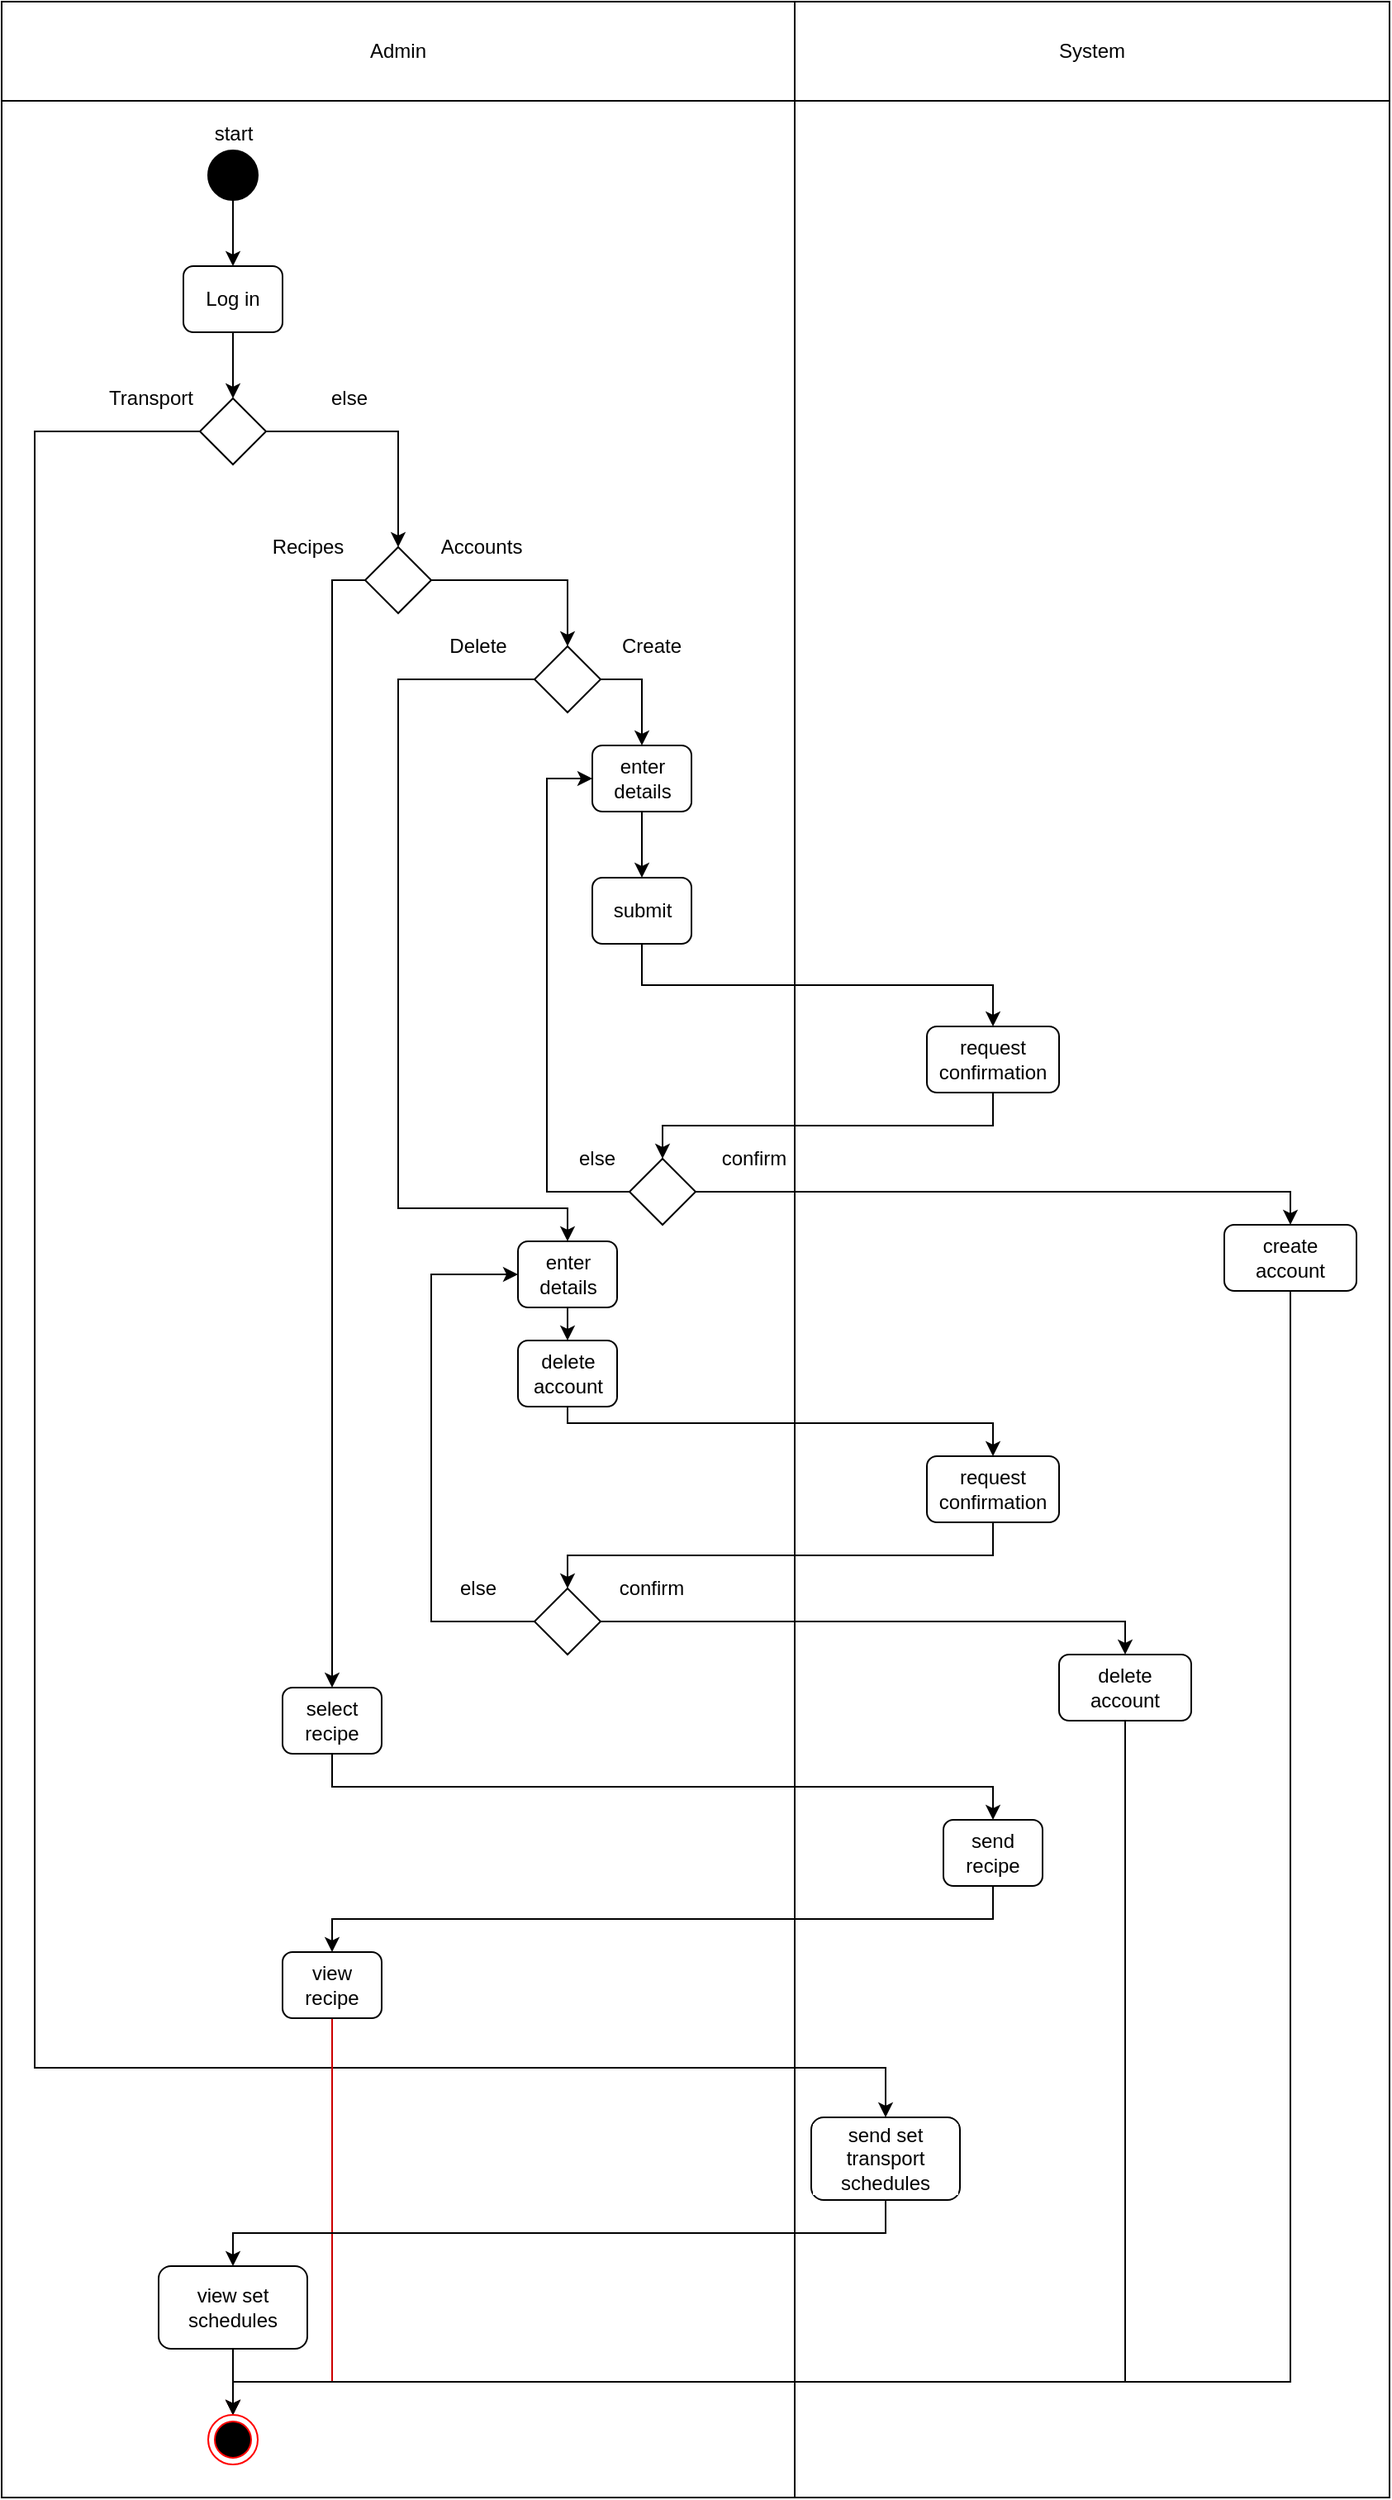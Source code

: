 <mxfile version="19.0.0" type="device"><diagram id="CbJKZVyYzBY5jkJTuR8S" name="Page-1"><mxGraphModel dx="1447" dy="803" grid="1" gridSize="10" guides="1" tooltips="1" connect="1" arrows="1" fold="1" page="1" pageScale="1" pageWidth="850" pageHeight="1100" math="0" shadow="0"><root><mxCell id="0"/><mxCell id="1" parent="0"/><mxCell id="N6SPMfoZhbLXjjel8W0L-1" value="Admin" style="rounded=0;whiteSpace=wrap;html=1;" vertex="1" parent="1"><mxGeometry x="80" y="40" width="480" height="60" as="geometry"/></mxCell><mxCell id="N6SPMfoZhbLXjjel8W0L-11" style="edgeStyle=orthogonalEdgeStyle;rounded=0;orthogonalLoop=1;jettySize=auto;html=1;exitX=0.5;exitY=1;exitDx=0;exitDy=0;entryX=0.5;entryY=0;entryDx=0;entryDy=0;" edge="1" parent="1" source="N6SPMfoZhbLXjjel8W0L-2" target="N6SPMfoZhbLXjjel8W0L-7"><mxGeometry relative="1" as="geometry"/></mxCell><mxCell id="N6SPMfoZhbLXjjel8W0L-2" value="" style="ellipse;whiteSpace=wrap;html=1;aspect=fixed;fillColor=#000000;" vertex="1" parent="1"><mxGeometry x="205" y="130" width="30" height="30" as="geometry"/></mxCell><mxCell id="N6SPMfoZhbLXjjel8W0L-3" value="start" style="text;html=1;align=center;verticalAlign=middle;resizable=0;points=[];autosize=1;strokeColor=none;fillColor=none;" vertex="1" parent="1"><mxGeometry x="200" y="110" width="40" height="20" as="geometry"/></mxCell><mxCell id="N6SPMfoZhbLXjjel8W0L-12" style="edgeStyle=orthogonalEdgeStyle;rounded=0;orthogonalLoop=1;jettySize=auto;html=1;exitX=0.5;exitY=1;exitDx=0;exitDy=0;entryX=0.5;entryY=0;entryDx=0;entryDy=0;" edge="1" parent="1" source="N6SPMfoZhbLXjjel8W0L-7" target="N6SPMfoZhbLXjjel8W0L-10"><mxGeometry relative="1" as="geometry"/></mxCell><mxCell id="N6SPMfoZhbLXjjel8W0L-7" value="Log in" style="rounded=1;whiteSpace=wrap;html=1;labelBackgroundColor=#FFFFFF;fillColor=#FFFFFF;" vertex="1" parent="1"><mxGeometry x="190" y="200" width="60" height="40" as="geometry"/></mxCell><mxCell id="N6SPMfoZhbLXjjel8W0L-20" style="edgeStyle=orthogonalEdgeStyle;rounded=0;orthogonalLoop=1;jettySize=auto;html=1;exitX=1;exitY=0.5;exitDx=0;exitDy=0;entryX=0.5;entryY=0;entryDx=0;entryDy=0;" edge="1" parent="1" source="N6SPMfoZhbLXjjel8W0L-10" target="N6SPMfoZhbLXjjel8W0L-17"><mxGeometry relative="1" as="geometry"/></mxCell><mxCell id="N6SPMfoZhbLXjjel8W0L-62" style="edgeStyle=orthogonalEdgeStyle;rounded=0;orthogonalLoop=1;jettySize=auto;html=1;exitX=0;exitY=0.5;exitDx=0;exitDy=0;entryX=0.5;entryY=0;entryDx=0;entryDy=0;" edge="1" parent="1" source="N6SPMfoZhbLXjjel8W0L-10" target="N6SPMfoZhbLXjjel8W0L-63"><mxGeometry relative="1" as="geometry"><mxPoint x="100" y="1240" as="targetPoint"/><Array as="points"><mxPoint x="100" y="300"/><mxPoint x="100" y="1290"/><mxPoint x="615" y="1290"/></Array></mxGeometry></mxCell><mxCell id="N6SPMfoZhbLXjjel8W0L-10" value="" style="rhombus;whiteSpace=wrap;html=1;labelBackgroundColor=#FFFFFF;fillColor=#FFFFFF;" vertex="1" parent="1"><mxGeometry x="200" y="280" width="40" height="40" as="geometry"/></mxCell><mxCell id="N6SPMfoZhbLXjjel8W0L-13" value="Transport" style="text;html=1;align=center;verticalAlign=middle;resizable=0;points=[];autosize=1;strokeColor=none;fillColor=none;" vertex="1" parent="1"><mxGeometry x="135" y="270" width="70" height="20" as="geometry"/></mxCell><mxCell id="N6SPMfoZhbLXjjel8W0L-14" value="else" style="text;html=1;align=center;verticalAlign=middle;resizable=0;points=[];autosize=1;strokeColor=none;fillColor=none;" vertex="1" parent="1"><mxGeometry x="270" y="270" width="40" height="20" as="geometry"/></mxCell><mxCell id="N6SPMfoZhbLXjjel8W0L-69" style="edgeStyle=orthogonalEdgeStyle;rounded=0;orthogonalLoop=1;jettySize=auto;html=1;exitX=1;exitY=0.5;exitDx=0;exitDy=0;entryX=0.5;entryY=0;entryDx=0;entryDy=0;" edge="1" parent="1" source="N6SPMfoZhbLXjjel8W0L-17" target="N6SPMfoZhbLXjjel8W0L-32"><mxGeometry relative="1" as="geometry"/></mxCell><mxCell id="N6SPMfoZhbLXjjel8W0L-73" style="edgeStyle=orthogonalEdgeStyle;rounded=0;orthogonalLoop=1;jettySize=auto;html=1;exitX=0;exitY=0.5;exitDx=0;exitDy=0;entryX=0.5;entryY=0;entryDx=0;entryDy=0;" edge="1" parent="1" source="N6SPMfoZhbLXjjel8W0L-17" target="N6SPMfoZhbLXjjel8W0L-23"><mxGeometry relative="1" as="geometry"/></mxCell><mxCell id="N6SPMfoZhbLXjjel8W0L-17" value="" style="rhombus;whiteSpace=wrap;html=1;labelBackgroundColor=#FFFFFF;fillColor=#FFFFFF;" vertex="1" parent="1"><mxGeometry x="300" y="370" width="40" height="40" as="geometry"/></mxCell><mxCell id="N6SPMfoZhbLXjjel8W0L-18" value="Recipes" style="text;html=1;align=center;verticalAlign=middle;resizable=0;points=[];autosize=1;strokeColor=none;fillColor=none;" vertex="1" parent="1"><mxGeometry x="235" y="360" width="60" height="20" as="geometry"/></mxCell><mxCell id="N6SPMfoZhbLXjjel8W0L-19" value="Accounts" style="text;html=1;align=center;verticalAlign=middle;resizable=0;points=[];autosize=1;strokeColor=none;fillColor=none;" vertex="1" parent="1"><mxGeometry x="340" y="360" width="60" height="20" as="geometry"/></mxCell><mxCell id="N6SPMfoZhbLXjjel8W0L-22" value="System" style="rounded=0;whiteSpace=wrap;html=1;" vertex="1" parent="1"><mxGeometry x="560" y="40" width="360" height="60" as="geometry"/></mxCell><mxCell id="N6SPMfoZhbLXjjel8W0L-26" style="edgeStyle=orthogonalEdgeStyle;rounded=0;orthogonalLoop=1;jettySize=auto;html=1;exitX=0.5;exitY=1;exitDx=0;exitDy=0;" edge="1" parent="1" source="N6SPMfoZhbLXjjel8W0L-23" target="N6SPMfoZhbLXjjel8W0L-25"><mxGeometry relative="1" as="geometry"/></mxCell><mxCell id="N6SPMfoZhbLXjjel8W0L-23" value="select recipe" style="rounded=1;whiteSpace=wrap;html=1;labelBackgroundColor=#FFFFFF;fillColor=#FFFFFF;" vertex="1" parent="1"><mxGeometry x="250" y="1060" width="60" height="40" as="geometry"/></mxCell><mxCell id="N6SPMfoZhbLXjjel8W0L-28" style="edgeStyle=orthogonalEdgeStyle;rounded=0;orthogonalLoop=1;jettySize=auto;html=1;exitX=0.5;exitY=1;exitDx=0;exitDy=0;entryX=0.5;entryY=0;entryDx=0;entryDy=0;" edge="1" parent="1" source="N6SPMfoZhbLXjjel8W0L-25" target="N6SPMfoZhbLXjjel8W0L-27"><mxGeometry relative="1" as="geometry"/></mxCell><mxCell id="N6SPMfoZhbLXjjel8W0L-25" value="send recipe" style="rounded=1;whiteSpace=wrap;html=1;labelBackgroundColor=#FFFFFF;fillColor=#FFFFFF;" vertex="1" parent="1"><mxGeometry x="650" y="1140" width="60" height="40" as="geometry"/></mxCell><mxCell id="N6SPMfoZhbLXjjel8W0L-77" style="edgeStyle=orthogonalEdgeStyle;rounded=0;orthogonalLoop=1;jettySize=auto;html=1;exitX=0.5;exitY=1;exitDx=0;exitDy=0;entryX=0.5;entryY=0;entryDx=0;entryDy=0;strokeColor=#CC0000;" edge="1" parent="1" source="N6SPMfoZhbLXjjel8W0L-27" target="N6SPMfoZhbLXjjel8W0L-67"><mxGeometry relative="1" as="geometry"><Array as="points"><mxPoint x="280" y="1480"/><mxPoint x="220" y="1480"/></Array></mxGeometry></mxCell><mxCell id="N6SPMfoZhbLXjjel8W0L-27" value="view recipe" style="rounded=1;whiteSpace=wrap;html=1;labelBackgroundColor=#FFFFFF;fillColor=#FFFFFF;" vertex="1" parent="1"><mxGeometry x="250" y="1220" width="60" height="40" as="geometry"/></mxCell><mxCell id="N6SPMfoZhbLXjjel8W0L-37" style="edgeStyle=orthogonalEdgeStyle;rounded=0;orthogonalLoop=1;jettySize=auto;html=1;exitX=0.5;exitY=1;exitDx=0;exitDy=0;entryX=0.5;entryY=0;entryDx=0;entryDy=0;" edge="1" parent="1" source="N6SPMfoZhbLXjjel8W0L-29" target="N6SPMfoZhbLXjjel8W0L-36"><mxGeometry relative="1" as="geometry"/></mxCell><mxCell id="N6SPMfoZhbLXjjel8W0L-29" value="enter details" style="rounded=1;whiteSpace=wrap;html=1;labelBackgroundColor=#FFFFFF;fillColor=#FFFFFF;" vertex="1" parent="1"><mxGeometry x="437.5" y="490" width="60" height="40" as="geometry"/></mxCell><mxCell id="N6SPMfoZhbLXjjel8W0L-35" style="edgeStyle=orthogonalEdgeStyle;rounded=0;orthogonalLoop=1;jettySize=auto;html=1;exitX=1;exitY=0.5;exitDx=0;exitDy=0;" edge="1" parent="1" source="N6SPMfoZhbLXjjel8W0L-32" target="N6SPMfoZhbLXjjel8W0L-29"><mxGeometry relative="1" as="geometry"/></mxCell><mxCell id="N6SPMfoZhbLXjjel8W0L-49" style="edgeStyle=orthogonalEdgeStyle;rounded=0;orthogonalLoop=1;jettySize=auto;html=1;exitX=0;exitY=0.5;exitDx=0;exitDy=0;entryX=0.5;entryY=0;entryDx=0;entryDy=0;" edge="1" parent="1" source="N6SPMfoZhbLXjjel8W0L-32" target="N6SPMfoZhbLXjjel8W0L-50"><mxGeometry relative="1" as="geometry"><mxPoint x="330" y="930" as="targetPoint"/><Array as="points"><mxPoint x="320" y="450"/><mxPoint x="320" y="770"/><mxPoint x="423" y="770"/></Array></mxGeometry></mxCell><mxCell id="N6SPMfoZhbLXjjel8W0L-32" value="" style="rhombus;whiteSpace=wrap;html=1;labelBackgroundColor=#FFFFFF;fillColor=#FFFFFF;" vertex="1" parent="1"><mxGeometry x="402.5" y="430" width="40" height="40" as="geometry"/></mxCell><mxCell id="N6SPMfoZhbLXjjel8W0L-33" value="Delete" style="text;html=1;align=center;verticalAlign=middle;resizable=0;points=[];autosize=1;strokeColor=none;fillColor=none;" vertex="1" parent="1"><mxGeometry x="342.5" y="420" width="50" height="20" as="geometry"/></mxCell><mxCell id="N6SPMfoZhbLXjjel8W0L-34" value="Create" style="text;html=1;align=center;verticalAlign=middle;resizable=0;points=[];autosize=1;strokeColor=none;fillColor=none;" vertex="1" parent="1"><mxGeometry x="447.5" y="420" width="50" height="20" as="geometry"/></mxCell><mxCell id="N6SPMfoZhbLXjjel8W0L-40" style="edgeStyle=orthogonalEdgeStyle;rounded=0;orthogonalLoop=1;jettySize=auto;html=1;exitX=0.5;exitY=1;exitDx=0;exitDy=0;entryX=0.5;entryY=0;entryDx=0;entryDy=0;" edge="1" parent="1" source="N6SPMfoZhbLXjjel8W0L-36" target="N6SPMfoZhbLXjjel8W0L-39"><mxGeometry relative="1" as="geometry"/></mxCell><mxCell id="N6SPMfoZhbLXjjel8W0L-36" value="submit" style="rounded=1;whiteSpace=wrap;html=1;labelBackgroundColor=#FFFFFF;fillColor=#FFFFFF;" vertex="1" parent="1"><mxGeometry x="437.5" y="570" width="60" height="40" as="geometry"/></mxCell><mxCell id="N6SPMfoZhbLXjjel8W0L-46" style="edgeStyle=orthogonalEdgeStyle;rounded=0;orthogonalLoop=1;jettySize=auto;html=1;exitX=0.5;exitY=1;exitDx=0;exitDy=0;entryX=0.5;entryY=0;entryDx=0;entryDy=0;" edge="1" parent="1" source="N6SPMfoZhbLXjjel8W0L-39" target="N6SPMfoZhbLXjjel8W0L-42"><mxGeometry relative="1" as="geometry"/></mxCell><mxCell id="N6SPMfoZhbLXjjel8W0L-39" value="request confirmation" style="rounded=1;whiteSpace=wrap;html=1;labelBackgroundColor=#FFFFFF;fillColor=#FFFFFF;" vertex="1" parent="1"><mxGeometry x="640" y="660" width="80" height="40" as="geometry"/></mxCell><mxCell id="N6SPMfoZhbLXjjel8W0L-45" style="edgeStyle=orthogonalEdgeStyle;rounded=0;orthogonalLoop=1;jettySize=auto;html=1;exitX=0;exitY=0.5;exitDx=0;exitDy=0;entryX=0;entryY=0.5;entryDx=0;entryDy=0;" edge="1" parent="1" source="N6SPMfoZhbLXjjel8W0L-42" target="N6SPMfoZhbLXjjel8W0L-29"><mxGeometry relative="1" as="geometry"><Array as="points"><mxPoint x="410" y="760"/><mxPoint x="410" y="510"/></Array></mxGeometry></mxCell><mxCell id="N6SPMfoZhbLXjjel8W0L-48" style="edgeStyle=orthogonalEdgeStyle;rounded=0;orthogonalLoop=1;jettySize=auto;html=1;exitX=1;exitY=0.5;exitDx=0;exitDy=0;entryX=0.5;entryY=0;entryDx=0;entryDy=0;" edge="1" parent="1" source="N6SPMfoZhbLXjjel8W0L-42" target="N6SPMfoZhbLXjjel8W0L-47"><mxGeometry relative="1" as="geometry"/></mxCell><mxCell id="N6SPMfoZhbLXjjel8W0L-42" value="" style="rhombus;whiteSpace=wrap;html=1;labelBackgroundColor=#FFFFFF;fillColor=#FFFFFF;" vertex="1" parent="1"><mxGeometry x="460" y="740" width="40" height="40" as="geometry"/></mxCell><mxCell id="N6SPMfoZhbLXjjel8W0L-43" value="else" style="text;html=1;align=center;verticalAlign=middle;resizable=0;points=[];autosize=1;strokeColor=none;fillColor=none;" vertex="1" parent="1"><mxGeometry x="420" y="730" width="40" height="20" as="geometry"/></mxCell><mxCell id="N6SPMfoZhbLXjjel8W0L-44" value="confirm" style="text;html=1;align=center;verticalAlign=middle;resizable=0;points=[];autosize=1;strokeColor=none;fillColor=none;" vertex="1" parent="1"><mxGeometry x="510" y="730" width="50" height="20" as="geometry"/></mxCell><mxCell id="N6SPMfoZhbLXjjel8W0L-81" style="edgeStyle=orthogonalEdgeStyle;rounded=0;orthogonalLoop=1;jettySize=auto;html=1;exitX=0.5;exitY=1;exitDx=0;exitDy=0;entryX=0.5;entryY=0;entryDx=0;entryDy=0;strokeColor=#000000;" edge="1" parent="1" source="N6SPMfoZhbLXjjel8W0L-47" target="N6SPMfoZhbLXjjel8W0L-67"><mxGeometry relative="1" as="geometry"><Array as="points"><mxPoint x="860" y="1480"/><mxPoint x="220" y="1480"/></Array></mxGeometry></mxCell><mxCell id="N6SPMfoZhbLXjjel8W0L-47" value="create account" style="rounded=1;whiteSpace=wrap;html=1;labelBackgroundColor=#FFFFFF;fillColor=#FFFFFF;" vertex="1" parent="1"><mxGeometry x="820" y="780" width="80" height="40" as="geometry"/></mxCell><mxCell id="N6SPMfoZhbLXjjel8W0L-52" style="edgeStyle=orthogonalEdgeStyle;rounded=0;orthogonalLoop=1;jettySize=auto;html=1;exitX=0.5;exitY=1;exitDx=0;exitDy=0;entryX=0.5;entryY=0;entryDx=0;entryDy=0;" edge="1" parent="1" source="N6SPMfoZhbLXjjel8W0L-50" target="N6SPMfoZhbLXjjel8W0L-51"><mxGeometry relative="1" as="geometry"/></mxCell><mxCell id="N6SPMfoZhbLXjjel8W0L-50" value="enter details" style="rounded=1;whiteSpace=wrap;html=1;labelBackgroundColor=#FFFFFF;fillColor=#FFFFFF;" vertex="1" parent="1"><mxGeometry x="392.5" y="790" width="60" height="40" as="geometry"/></mxCell><mxCell id="N6SPMfoZhbLXjjel8W0L-54" style="edgeStyle=orthogonalEdgeStyle;rounded=0;orthogonalLoop=1;jettySize=auto;html=1;exitX=0.5;exitY=1;exitDx=0;exitDy=0;entryX=0.5;entryY=0;entryDx=0;entryDy=0;" edge="1" parent="1" source="N6SPMfoZhbLXjjel8W0L-51" target="N6SPMfoZhbLXjjel8W0L-53"><mxGeometry relative="1" as="geometry"><Array as="points"><mxPoint x="423" y="900"/><mxPoint x="680" y="900"/></Array></mxGeometry></mxCell><mxCell id="N6SPMfoZhbLXjjel8W0L-51" value="delete account" style="rounded=1;whiteSpace=wrap;html=1;labelBackgroundColor=#FFFFFF;fillColor=#FFFFFF;" vertex="1" parent="1"><mxGeometry x="392.5" y="850" width="60" height="40" as="geometry"/></mxCell><mxCell id="N6SPMfoZhbLXjjel8W0L-58" style="edgeStyle=orthogonalEdgeStyle;rounded=0;orthogonalLoop=1;jettySize=auto;html=1;exitX=0.5;exitY=1;exitDx=0;exitDy=0;entryX=0.5;entryY=0;entryDx=0;entryDy=0;" edge="1" parent="1" source="N6SPMfoZhbLXjjel8W0L-53" target="N6SPMfoZhbLXjjel8W0L-55"><mxGeometry relative="1" as="geometry"/></mxCell><mxCell id="N6SPMfoZhbLXjjel8W0L-53" value="request confirmation" style="rounded=1;whiteSpace=wrap;html=1;labelBackgroundColor=#FFFFFF;fillColor=#FFFFFF;" vertex="1" parent="1"><mxGeometry x="640" y="920" width="80" height="40" as="geometry"/></mxCell><mxCell id="N6SPMfoZhbLXjjel8W0L-59" style="edgeStyle=orthogonalEdgeStyle;rounded=0;orthogonalLoop=1;jettySize=auto;html=1;exitX=0;exitY=0.5;exitDx=0;exitDy=0;entryX=0;entryY=0.5;entryDx=0;entryDy=0;" edge="1" parent="1" source="N6SPMfoZhbLXjjel8W0L-55" target="N6SPMfoZhbLXjjel8W0L-50"><mxGeometry relative="1" as="geometry"><Array as="points"><mxPoint x="340" y="1020"/><mxPoint x="340" y="810"/></Array></mxGeometry></mxCell><mxCell id="N6SPMfoZhbLXjjel8W0L-61" style="edgeStyle=orthogonalEdgeStyle;rounded=0;orthogonalLoop=1;jettySize=auto;html=1;exitX=1;exitY=0.5;exitDx=0;exitDy=0;entryX=0.5;entryY=0;entryDx=0;entryDy=0;" edge="1" parent="1" source="N6SPMfoZhbLXjjel8W0L-55" target="N6SPMfoZhbLXjjel8W0L-60"><mxGeometry relative="1" as="geometry"/></mxCell><mxCell id="N6SPMfoZhbLXjjel8W0L-55" value="" style="rhombus;whiteSpace=wrap;html=1;labelBackgroundColor=#FFFFFF;fillColor=#FFFFFF;" vertex="1" parent="1"><mxGeometry x="402.5" y="1000" width="40" height="40" as="geometry"/></mxCell><mxCell id="N6SPMfoZhbLXjjel8W0L-56" value="else" style="text;html=1;align=center;verticalAlign=middle;resizable=0;points=[];autosize=1;strokeColor=none;fillColor=none;" vertex="1" parent="1"><mxGeometry x="347.5" y="990" width="40" height="20" as="geometry"/></mxCell><mxCell id="N6SPMfoZhbLXjjel8W0L-57" value="confirm" style="text;html=1;align=center;verticalAlign=middle;resizable=0;points=[];autosize=1;strokeColor=none;fillColor=none;" vertex="1" parent="1"><mxGeometry x="447.5" y="990" width="50" height="20" as="geometry"/></mxCell><mxCell id="N6SPMfoZhbLXjjel8W0L-80" style="edgeStyle=orthogonalEdgeStyle;rounded=0;orthogonalLoop=1;jettySize=auto;html=1;exitX=0.5;exitY=1;exitDx=0;exitDy=0;entryX=0.5;entryY=0;entryDx=0;entryDy=0;strokeColor=#000000;" edge="1" parent="1" source="N6SPMfoZhbLXjjel8W0L-60" target="N6SPMfoZhbLXjjel8W0L-67"><mxGeometry relative="1" as="geometry"><Array as="points"><mxPoint x="760" y="1480"/><mxPoint x="220" y="1480"/></Array></mxGeometry></mxCell><mxCell id="N6SPMfoZhbLXjjel8W0L-60" value="delete account" style="rounded=1;whiteSpace=wrap;html=1;labelBackgroundColor=#FFFFFF;fillColor=#FFFFFF;" vertex="1" parent="1"><mxGeometry x="720" y="1040" width="80" height="40" as="geometry"/></mxCell><mxCell id="N6SPMfoZhbLXjjel8W0L-65" style="edgeStyle=orthogonalEdgeStyle;rounded=0;orthogonalLoop=1;jettySize=auto;html=1;exitX=0.5;exitY=1;exitDx=0;exitDy=0;entryX=0.5;entryY=0;entryDx=0;entryDy=0;" edge="1" parent="1" source="N6SPMfoZhbLXjjel8W0L-63" target="N6SPMfoZhbLXjjel8W0L-64"><mxGeometry relative="1" as="geometry"/></mxCell><mxCell id="N6SPMfoZhbLXjjel8W0L-63" value="send set transport schedules" style="rounded=1;whiteSpace=wrap;html=1;labelBackgroundColor=#FFFFFF;fillColor=#FFFFFF;" vertex="1" parent="1"><mxGeometry x="570" y="1320" width="90" height="50" as="geometry"/></mxCell><mxCell id="N6SPMfoZhbLXjjel8W0L-68" style="edgeStyle=orthogonalEdgeStyle;rounded=0;orthogonalLoop=1;jettySize=auto;html=1;exitX=0.5;exitY=1;exitDx=0;exitDy=0;entryX=0.5;entryY=0;entryDx=0;entryDy=0;" edge="1" parent="1" source="N6SPMfoZhbLXjjel8W0L-64" target="N6SPMfoZhbLXjjel8W0L-67"><mxGeometry relative="1" as="geometry"><Array as="points"><mxPoint x="220" y="1460"/><mxPoint x="220" y="1460"/></Array></mxGeometry></mxCell><mxCell id="N6SPMfoZhbLXjjel8W0L-64" value="view set schedules" style="rounded=1;whiteSpace=wrap;html=1;labelBackgroundColor=#FFFFFF;fillColor=#FFFFFF;" vertex="1" parent="1"><mxGeometry x="175" y="1410" width="90" height="50" as="geometry"/></mxCell><mxCell id="N6SPMfoZhbLXjjel8W0L-67" value="" style="ellipse;html=1;shape=endState;fillColor=#000000;strokeColor=#ff0000;labelBackgroundColor=#FFFFFF;" vertex="1" parent="1"><mxGeometry x="205" y="1500" width="30" height="30" as="geometry"/></mxCell><mxCell id="N6SPMfoZhbLXjjel8W0L-78" value="" style="rounded=0;whiteSpace=wrap;html=1;labelBackgroundColor=#FFFFFF;fillColor=none;" vertex="1" parent="1"><mxGeometry x="80" y="100" width="480" height="1450" as="geometry"/></mxCell><mxCell id="N6SPMfoZhbLXjjel8W0L-79" value="" style="rounded=0;whiteSpace=wrap;html=1;labelBackgroundColor=#FFFFFF;fillColor=none;" vertex="1" parent="1"><mxGeometry x="560" y="100" width="360" height="1450" as="geometry"/></mxCell></root></mxGraphModel></diagram></mxfile>